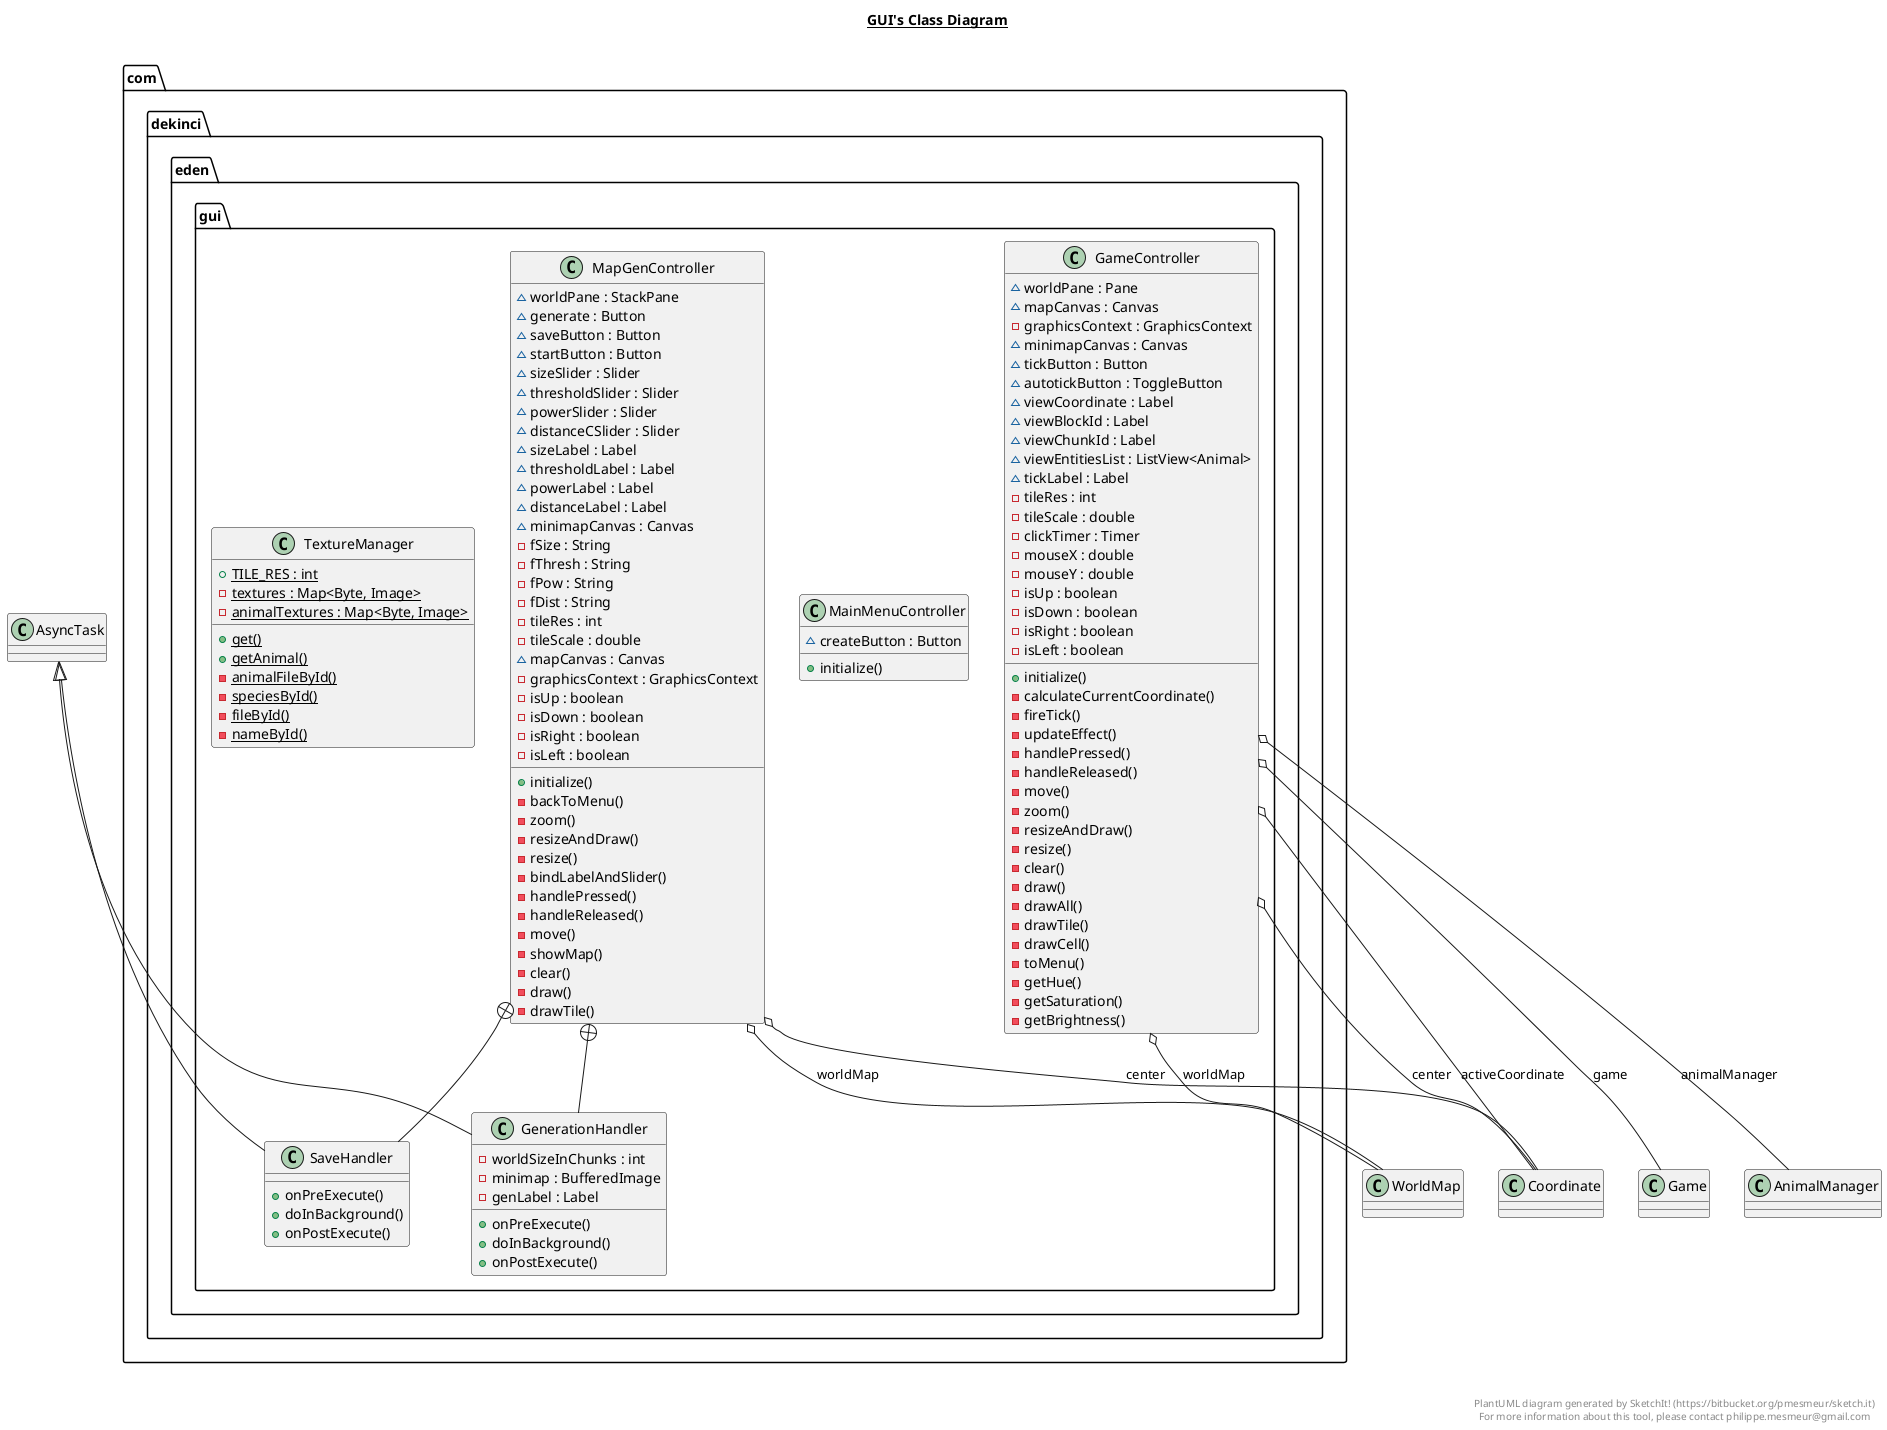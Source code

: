 @startuml

title __GUI's Class Diagram__\n

  package com.dekinci.eden {
    package com.dekinci.eden.gui {
      class GameController {
          ~ worldPane : Pane
          ~ mapCanvas : Canvas
          - graphicsContext : GraphicsContext
          ~ minimapCanvas : Canvas
          ~ tickButton : Button
          ~ autotickButton : ToggleButton
          ~ viewCoordinate : Label
          ~ viewBlockId : Label
          ~ viewChunkId : Label
          ~ viewEntitiesList : ListView<Animal>
          ~ tickLabel : Label
          - tileRes : int
          - tileScale : double
          - clickTimer : Timer
          - mouseX : double
          - mouseY : double
          - isUp : boolean
          - isDown : boolean
          - isRight : boolean
          - isLeft : boolean
          + initialize()
          - calculateCurrentCoordinate()
          - fireTick()
          - updateEffect()
          - handlePressed()
          - handleReleased()
          - move()
          - zoom()
          - resizeAndDraw()
          - resize()
          - clear()
          - draw()
          - drawAll()
          - drawTile()
          - drawCell()
          - toMenu()
          - getHue()
          - getSaturation()
          - getBrightness()
      }
    }
  }
  

  package com.dekinci.eden {
    package com.dekinci.eden.gui {
      class MainMenuController {
          ~ createButton : Button
          + initialize()
      }
    }
  }
  

  package com.dekinci.eden {
    package com.dekinci.eden.gui {
      class MapGenController {
          ~ worldPane : StackPane
          ~ generate : Button
          ~ saveButton : Button
          ~ startButton : Button
          ~ sizeSlider : Slider
          ~ thresholdSlider : Slider
          ~ powerSlider : Slider
          ~ distanceCSlider : Slider
          ~ sizeLabel : Label
          ~ thresholdLabel : Label
          ~ powerLabel : Label
          ~ distanceLabel : Label
          ~ minimapCanvas : Canvas
          - fSize : String
          - fThresh : String
          - fPow : String
          - fDist : String
          - tileRes : int
          - tileScale : double
          ~ mapCanvas : Canvas
          - graphicsContext : GraphicsContext
          - isUp : boolean
          - isDown : boolean
          - isRight : boolean
          - isLeft : boolean
          + initialize()
          - backToMenu()
          - zoom()
          - resizeAndDraw()
          - resize()
          - bindLabelAndSlider()
          - handlePressed()
          - handleReleased()
          - move()
          - showMap()
          - clear()
          - draw()
          - drawTile()
      }
    }
  }
  

  package com.dekinci.eden {
    package com.dekinci.eden.gui {
      class GenerationHandler {
          - worldSizeInChunks : int
          - minimap : BufferedImage
          - genLabel : Label
          + onPreExecute()
          + doInBackground()
          + onPostExecute()
      }
    }
  }
  

  package com.dekinci.eden {
    package com.dekinci.eden.gui {
      class SaveHandler {
          + onPreExecute()
          + doInBackground()
          + onPostExecute()
      }
    }
  }
  

  package com.dekinci.eden {
    package com.dekinci.eden.gui {
      class TextureManager {
          {static} + TILE_RES : int
          {static} - textures : Map<Byte, Image>
          {static} - animalTextures : Map<Byte, Image>
          {static} + get()
          {static} + getAnimal()
          {static} - animalFileById()
          {static} - speciesById()
          {static} - fileById()
          {static} - nameById()
      }
    }
  }
  

  GameController o-- Game : game
  GameController o-- WorldMap : worldMap
  GameController o-- AnimalManager : animalManager
  GameController o-- Coordinate : activeCoordinate
  GameController o-- Coordinate : center
  MapGenController o-- WorldMap : worldMap
  MapGenController o-- Coordinate : center
  MapGenController +-down- GenerationHandler
  MapGenController +-down- SaveHandler
  GenerationHandler -up-|> AsyncTask
  SaveHandler -up-|> AsyncTask


right footer


PlantUML diagram generated by SketchIt! (https://bitbucket.org/pmesmeur/sketch.it)
For more information about this tool, please contact philippe.mesmeur@gmail.com
endfooter

@enduml
